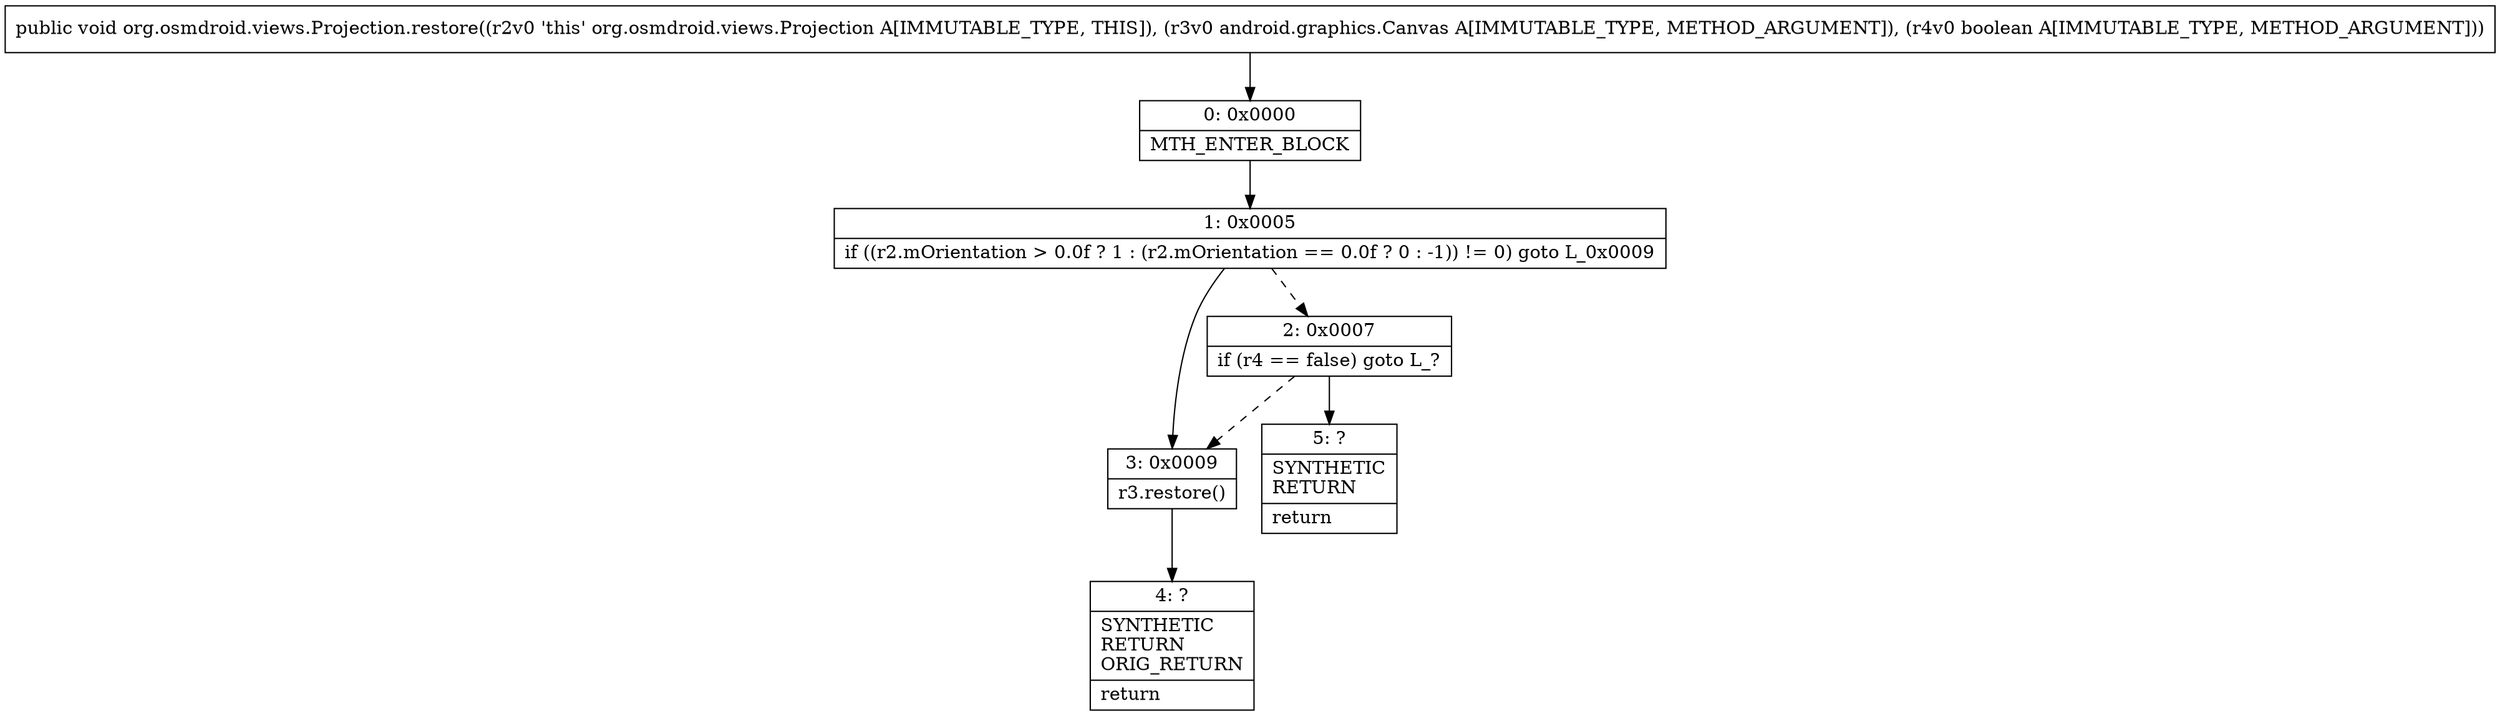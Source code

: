 digraph "CFG fororg.osmdroid.views.Projection.restore(Landroid\/graphics\/Canvas;Z)V" {
Node_0 [shape=record,label="{0\:\ 0x0000|MTH_ENTER_BLOCK\l}"];
Node_1 [shape=record,label="{1\:\ 0x0005|if ((r2.mOrientation \> 0.0f ? 1 : (r2.mOrientation == 0.0f ? 0 : \-1)) != 0) goto L_0x0009\l}"];
Node_2 [shape=record,label="{2\:\ 0x0007|if (r4 == false) goto L_?\l}"];
Node_3 [shape=record,label="{3\:\ 0x0009|r3.restore()\l}"];
Node_4 [shape=record,label="{4\:\ ?|SYNTHETIC\lRETURN\lORIG_RETURN\l|return\l}"];
Node_5 [shape=record,label="{5\:\ ?|SYNTHETIC\lRETURN\l|return\l}"];
MethodNode[shape=record,label="{public void org.osmdroid.views.Projection.restore((r2v0 'this' org.osmdroid.views.Projection A[IMMUTABLE_TYPE, THIS]), (r3v0 android.graphics.Canvas A[IMMUTABLE_TYPE, METHOD_ARGUMENT]), (r4v0 boolean A[IMMUTABLE_TYPE, METHOD_ARGUMENT])) }"];
MethodNode -> Node_0;
Node_0 -> Node_1;
Node_1 -> Node_2[style=dashed];
Node_1 -> Node_3;
Node_2 -> Node_3[style=dashed];
Node_2 -> Node_5;
Node_3 -> Node_4;
}

